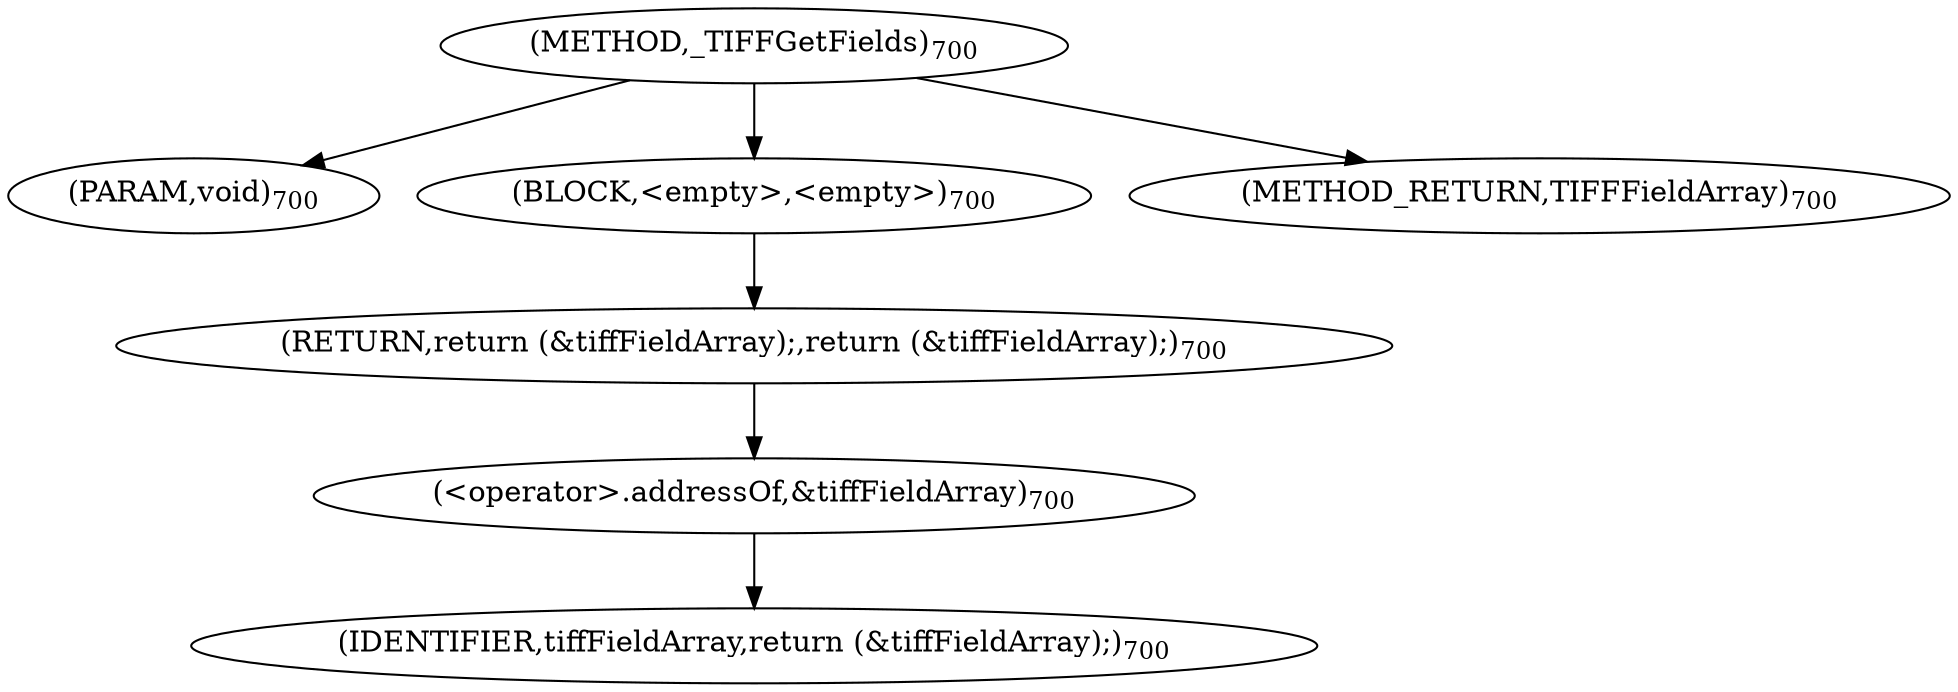 digraph "_TIFFGetFields" {  
"26669" [label = <(METHOD,_TIFFGetFields)<SUB>700</SUB>> ]
"26670" [label = <(PARAM,void)<SUB>700</SUB>> ]
"26671" [label = <(BLOCK,&lt;empty&gt;,&lt;empty&gt;)<SUB>700</SUB>> ]
"26672" [label = <(RETURN,return (&amp;tiffFieldArray);,return (&amp;tiffFieldArray);)<SUB>700</SUB>> ]
"26673" [label = <(&lt;operator&gt;.addressOf,&amp;tiffFieldArray)<SUB>700</SUB>> ]
"26674" [label = <(IDENTIFIER,tiffFieldArray,return (&amp;tiffFieldArray);)<SUB>700</SUB>> ]
"26675" [label = <(METHOD_RETURN,TIFFFieldArray)<SUB>700</SUB>> ]
  "26669" -> "26670" 
  "26669" -> "26671" 
  "26669" -> "26675" 
  "26671" -> "26672" 
  "26672" -> "26673" 
  "26673" -> "26674" 
}
